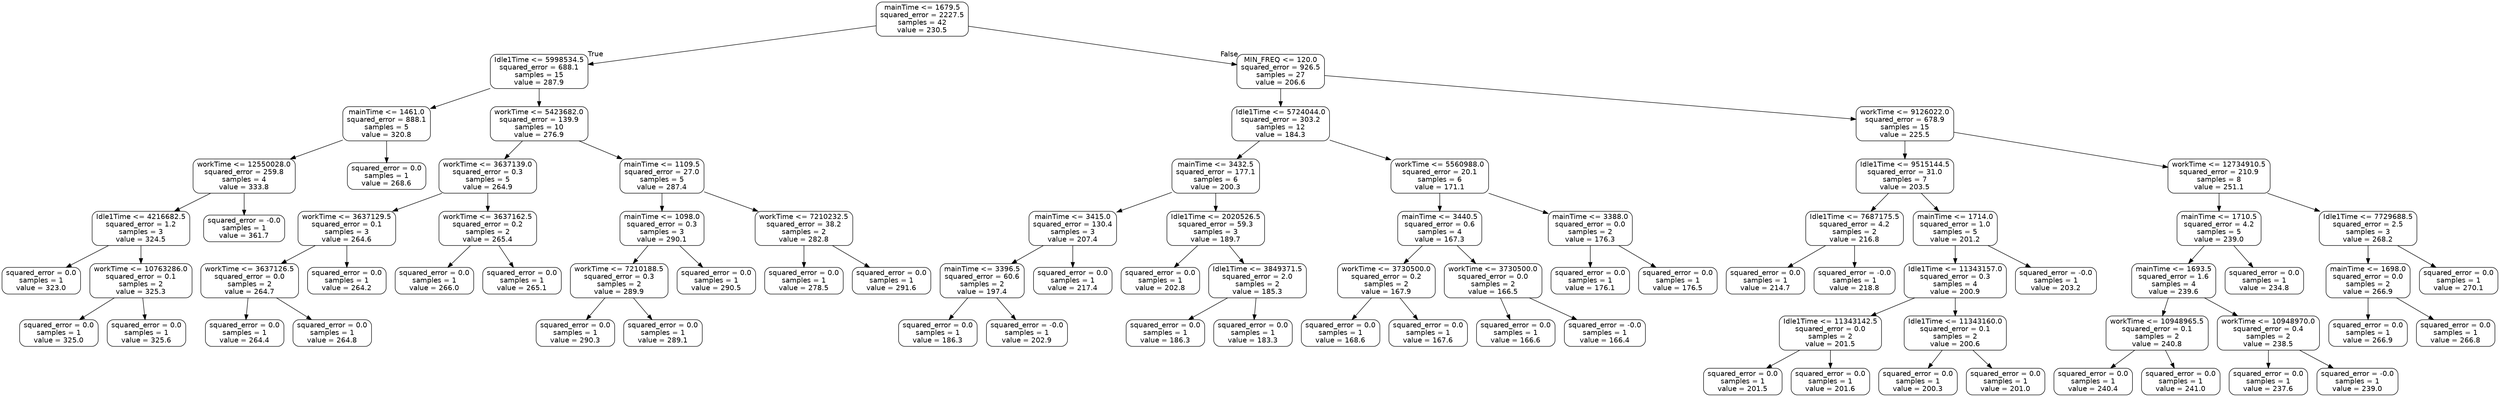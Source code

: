 digraph Tree {
node [shape=box, style="rounded", color="black", fontname="helvetica"] ;
edge [fontname="helvetica"] ;
0 [label="mainTime <= 1679.5\nsquared_error = 2227.5\nsamples = 42\nvalue = 230.5"] ;
1 [label="Idle1Time <= 5998534.5\nsquared_error = 688.1\nsamples = 15\nvalue = 287.9"] ;
0 -> 1 [labeldistance=2.5, labelangle=45, headlabel="True"] ;
2 [label="mainTime <= 1461.0\nsquared_error = 888.1\nsamples = 5\nvalue = 320.8"] ;
1 -> 2 ;
3 [label="workTime <= 12550028.0\nsquared_error = 259.8\nsamples = 4\nvalue = 333.8"] ;
2 -> 3 ;
4 [label="Idle1Time <= 4216682.5\nsquared_error = 1.2\nsamples = 3\nvalue = 324.5"] ;
3 -> 4 ;
5 [label="squared_error = 0.0\nsamples = 1\nvalue = 323.0"] ;
4 -> 5 ;
6 [label="workTime <= 10763286.0\nsquared_error = 0.1\nsamples = 2\nvalue = 325.3"] ;
4 -> 6 ;
7 [label="squared_error = 0.0\nsamples = 1\nvalue = 325.0"] ;
6 -> 7 ;
8 [label="squared_error = 0.0\nsamples = 1\nvalue = 325.6"] ;
6 -> 8 ;
9 [label="squared_error = -0.0\nsamples = 1\nvalue = 361.7"] ;
3 -> 9 ;
10 [label="squared_error = 0.0\nsamples = 1\nvalue = 268.6"] ;
2 -> 10 ;
11 [label="workTime <= 5423682.0\nsquared_error = 139.9\nsamples = 10\nvalue = 276.9"] ;
1 -> 11 ;
12 [label="workTime <= 3637139.0\nsquared_error = 0.3\nsamples = 5\nvalue = 264.9"] ;
11 -> 12 ;
13 [label="workTime <= 3637129.5\nsquared_error = 0.1\nsamples = 3\nvalue = 264.6"] ;
12 -> 13 ;
14 [label="workTime <= 3637126.5\nsquared_error = 0.0\nsamples = 2\nvalue = 264.7"] ;
13 -> 14 ;
15 [label="squared_error = 0.0\nsamples = 1\nvalue = 264.4"] ;
14 -> 15 ;
16 [label="squared_error = 0.0\nsamples = 1\nvalue = 264.8"] ;
14 -> 16 ;
17 [label="squared_error = 0.0\nsamples = 1\nvalue = 264.2"] ;
13 -> 17 ;
18 [label="workTime <= 3637162.5\nsquared_error = 0.2\nsamples = 2\nvalue = 265.4"] ;
12 -> 18 ;
19 [label="squared_error = 0.0\nsamples = 1\nvalue = 266.0"] ;
18 -> 19 ;
20 [label="squared_error = 0.0\nsamples = 1\nvalue = 265.1"] ;
18 -> 20 ;
21 [label="mainTime <= 1109.5\nsquared_error = 27.0\nsamples = 5\nvalue = 287.4"] ;
11 -> 21 ;
22 [label="mainTime <= 1098.0\nsquared_error = 0.3\nsamples = 3\nvalue = 290.1"] ;
21 -> 22 ;
23 [label="workTime <= 7210188.5\nsquared_error = 0.3\nsamples = 2\nvalue = 289.9"] ;
22 -> 23 ;
24 [label="squared_error = 0.0\nsamples = 1\nvalue = 290.3"] ;
23 -> 24 ;
25 [label="squared_error = 0.0\nsamples = 1\nvalue = 289.1"] ;
23 -> 25 ;
26 [label="squared_error = 0.0\nsamples = 1\nvalue = 290.5"] ;
22 -> 26 ;
27 [label="workTime <= 7210232.5\nsquared_error = 38.2\nsamples = 2\nvalue = 282.8"] ;
21 -> 27 ;
28 [label="squared_error = 0.0\nsamples = 1\nvalue = 278.5"] ;
27 -> 28 ;
29 [label="squared_error = 0.0\nsamples = 1\nvalue = 291.6"] ;
27 -> 29 ;
30 [label="MIN_FREQ <= 120.0\nsquared_error = 926.5\nsamples = 27\nvalue = 206.6"] ;
0 -> 30 [labeldistance=2.5, labelangle=-45, headlabel="False"] ;
31 [label="Idle1Time <= 5724044.0\nsquared_error = 303.2\nsamples = 12\nvalue = 184.3"] ;
30 -> 31 ;
32 [label="mainTime <= 3432.5\nsquared_error = 177.1\nsamples = 6\nvalue = 200.3"] ;
31 -> 32 ;
33 [label="mainTime <= 3415.0\nsquared_error = 130.4\nsamples = 3\nvalue = 207.4"] ;
32 -> 33 ;
34 [label="mainTime <= 3396.5\nsquared_error = 60.6\nsamples = 2\nvalue = 197.4"] ;
33 -> 34 ;
35 [label="squared_error = 0.0\nsamples = 1\nvalue = 186.3"] ;
34 -> 35 ;
36 [label="squared_error = -0.0\nsamples = 1\nvalue = 202.9"] ;
34 -> 36 ;
37 [label="squared_error = 0.0\nsamples = 1\nvalue = 217.4"] ;
33 -> 37 ;
38 [label="Idle1Time <= 2020526.5\nsquared_error = 59.3\nsamples = 3\nvalue = 189.7"] ;
32 -> 38 ;
39 [label="squared_error = 0.0\nsamples = 1\nvalue = 202.8"] ;
38 -> 39 ;
40 [label="Idle1Time <= 3849371.5\nsquared_error = 2.0\nsamples = 2\nvalue = 185.3"] ;
38 -> 40 ;
41 [label="squared_error = 0.0\nsamples = 1\nvalue = 186.3"] ;
40 -> 41 ;
42 [label="squared_error = 0.0\nsamples = 1\nvalue = 183.3"] ;
40 -> 42 ;
43 [label="workTime <= 5560988.0\nsquared_error = 20.1\nsamples = 6\nvalue = 171.1"] ;
31 -> 43 ;
44 [label="mainTime <= 3440.5\nsquared_error = 0.6\nsamples = 4\nvalue = 167.3"] ;
43 -> 44 ;
45 [label="workTime <= 3730500.0\nsquared_error = 0.2\nsamples = 2\nvalue = 167.9"] ;
44 -> 45 ;
46 [label="squared_error = 0.0\nsamples = 1\nvalue = 168.6"] ;
45 -> 46 ;
47 [label="squared_error = 0.0\nsamples = 1\nvalue = 167.6"] ;
45 -> 47 ;
48 [label="workTime <= 3730500.0\nsquared_error = 0.0\nsamples = 2\nvalue = 166.5"] ;
44 -> 48 ;
49 [label="squared_error = 0.0\nsamples = 1\nvalue = 166.6"] ;
48 -> 49 ;
50 [label="squared_error = -0.0\nsamples = 1\nvalue = 166.4"] ;
48 -> 50 ;
51 [label="mainTime <= 3388.0\nsquared_error = 0.0\nsamples = 2\nvalue = 176.3"] ;
43 -> 51 ;
52 [label="squared_error = 0.0\nsamples = 1\nvalue = 176.1"] ;
51 -> 52 ;
53 [label="squared_error = 0.0\nsamples = 1\nvalue = 176.5"] ;
51 -> 53 ;
54 [label="workTime <= 9126022.0\nsquared_error = 678.9\nsamples = 15\nvalue = 225.5"] ;
30 -> 54 ;
55 [label="Idle1Time <= 9515144.5\nsquared_error = 31.0\nsamples = 7\nvalue = 203.5"] ;
54 -> 55 ;
56 [label="Idle1Time <= 7687175.5\nsquared_error = 4.2\nsamples = 2\nvalue = 216.8"] ;
55 -> 56 ;
57 [label="squared_error = 0.0\nsamples = 1\nvalue = 214.7"] ;
56 -> 57 ;
58 [label="squared_error = -0.0\nsamples = 1\nvalue = 218.8"] ;
56 -> 58 ;
59 [label="mainTime <= 1714.0\nsquared_error = 1.0\nsamples = 5\nvalue = 201.2"] ;
55 -> 59 ;
60 [label="Idle1Time <= 11343157.0\nsquared_error = 0.3\nsamples = 4\nvalue = 200.9"] ;
59 -> 60 ;
61 [label="Idle1Time <= 11343142.5\nsquared_error = 0.0\nsamples = 2\nvalue = 201.5"] ;
60 -> 61 ;
62 [label="squared_error = 0.0\nsamples = 1\nvalue = 201.5"] ;
61 -> 62 ;
63 [label="squared_error = 0.0\nsamples = 1\nvalue = 201.6"] ;
61 -> 63 ;
64 [label="Idle1Time <= 11343160.0\nsquared_error = 0.1\nsamples = 2\nvalue = 200.6"] ;
60 -> 64 ;
65 [label="squared_error = 0.0\nsamples = 1\nvalue = 200.3"] ;
64 -> 65 ;
66 [label="squared_error = 0.0\nsamples = 1\nvalue = 201.0"] ;
64 -> 66 ;
67 [label="squared_error = -0.0\nsamples = 1\nvalue = 203.2"] ;
59 -> 67 ;
68 [label="workTime <= 12734910.5\nsquared_error = 210.9\nsamples = 8\nvalue = 251.1"] ;
54 -> 68 ;
69 [label="mainTime <= 1710.5\nsquared_error = 4.2\nsamples = 5\nvalue = 239.0"] ;
68 -> 69 ;
70 [label="mainTime <= 1693.5\nsquared_error = 1.6\nsamples = 4\nvalue = 239.6"] ;
69 -> 70 ;
71 [label="workTime <= 10948965.5\nsquared_error = 0.1\nsamples = 2\nvalue = 240.8"] ;
70 -> 71 ;
72 [label="squared_error = 0.0\nsamples = 1\nvalue = 240.4"] ;
71 -> 72 ;
73 [label="squared_error = 0.0\nsamples = 1\nvalue = 241.0"] ;
71 -> 73 ;
74 [label="workTime <= 10948970.0\nsquared_error = 0.4\nsamples = 2\nvalue = 238.5"] ;
70 -> 74 ;
75 [label="squared_error = 0.0\nsamples = 1\nvalue = 237.6"] ;
74 -> 75 ;
76 [label="squared_error = -0.0\nsamples = 1\nvalue = 239.0"] ;
74 -> 76 ;
77 [label="squared_error = 0.0\nsamples = 1\nvalue = 234.8"] ;
69 -> 77 ;
78 [label="Idle1Time <= 7729688.5\nsquared_error = 2.5\nsamples = 3\nvalue = 268.2"] ;
68 -> 78 ;
79 [label="mainTime <= 1698.0\nsquared_error = 0.0\nsamples = 2\nvalue = 266.9"] ;
78 -> 79 ;
80 [label="squared_error = 0.0\nsamples = 1\nvalue = 266.9"] ;
79 -> 80 ;
81 [label="squared_error = 0.0\nsamples = 1\nvalue = 266.8"] ;
79 -> 81 ;
82 [label="squared_error = 0.0\nsamples = 1\nvalue = 270.1"] ;
78 -> 82 ;
}
